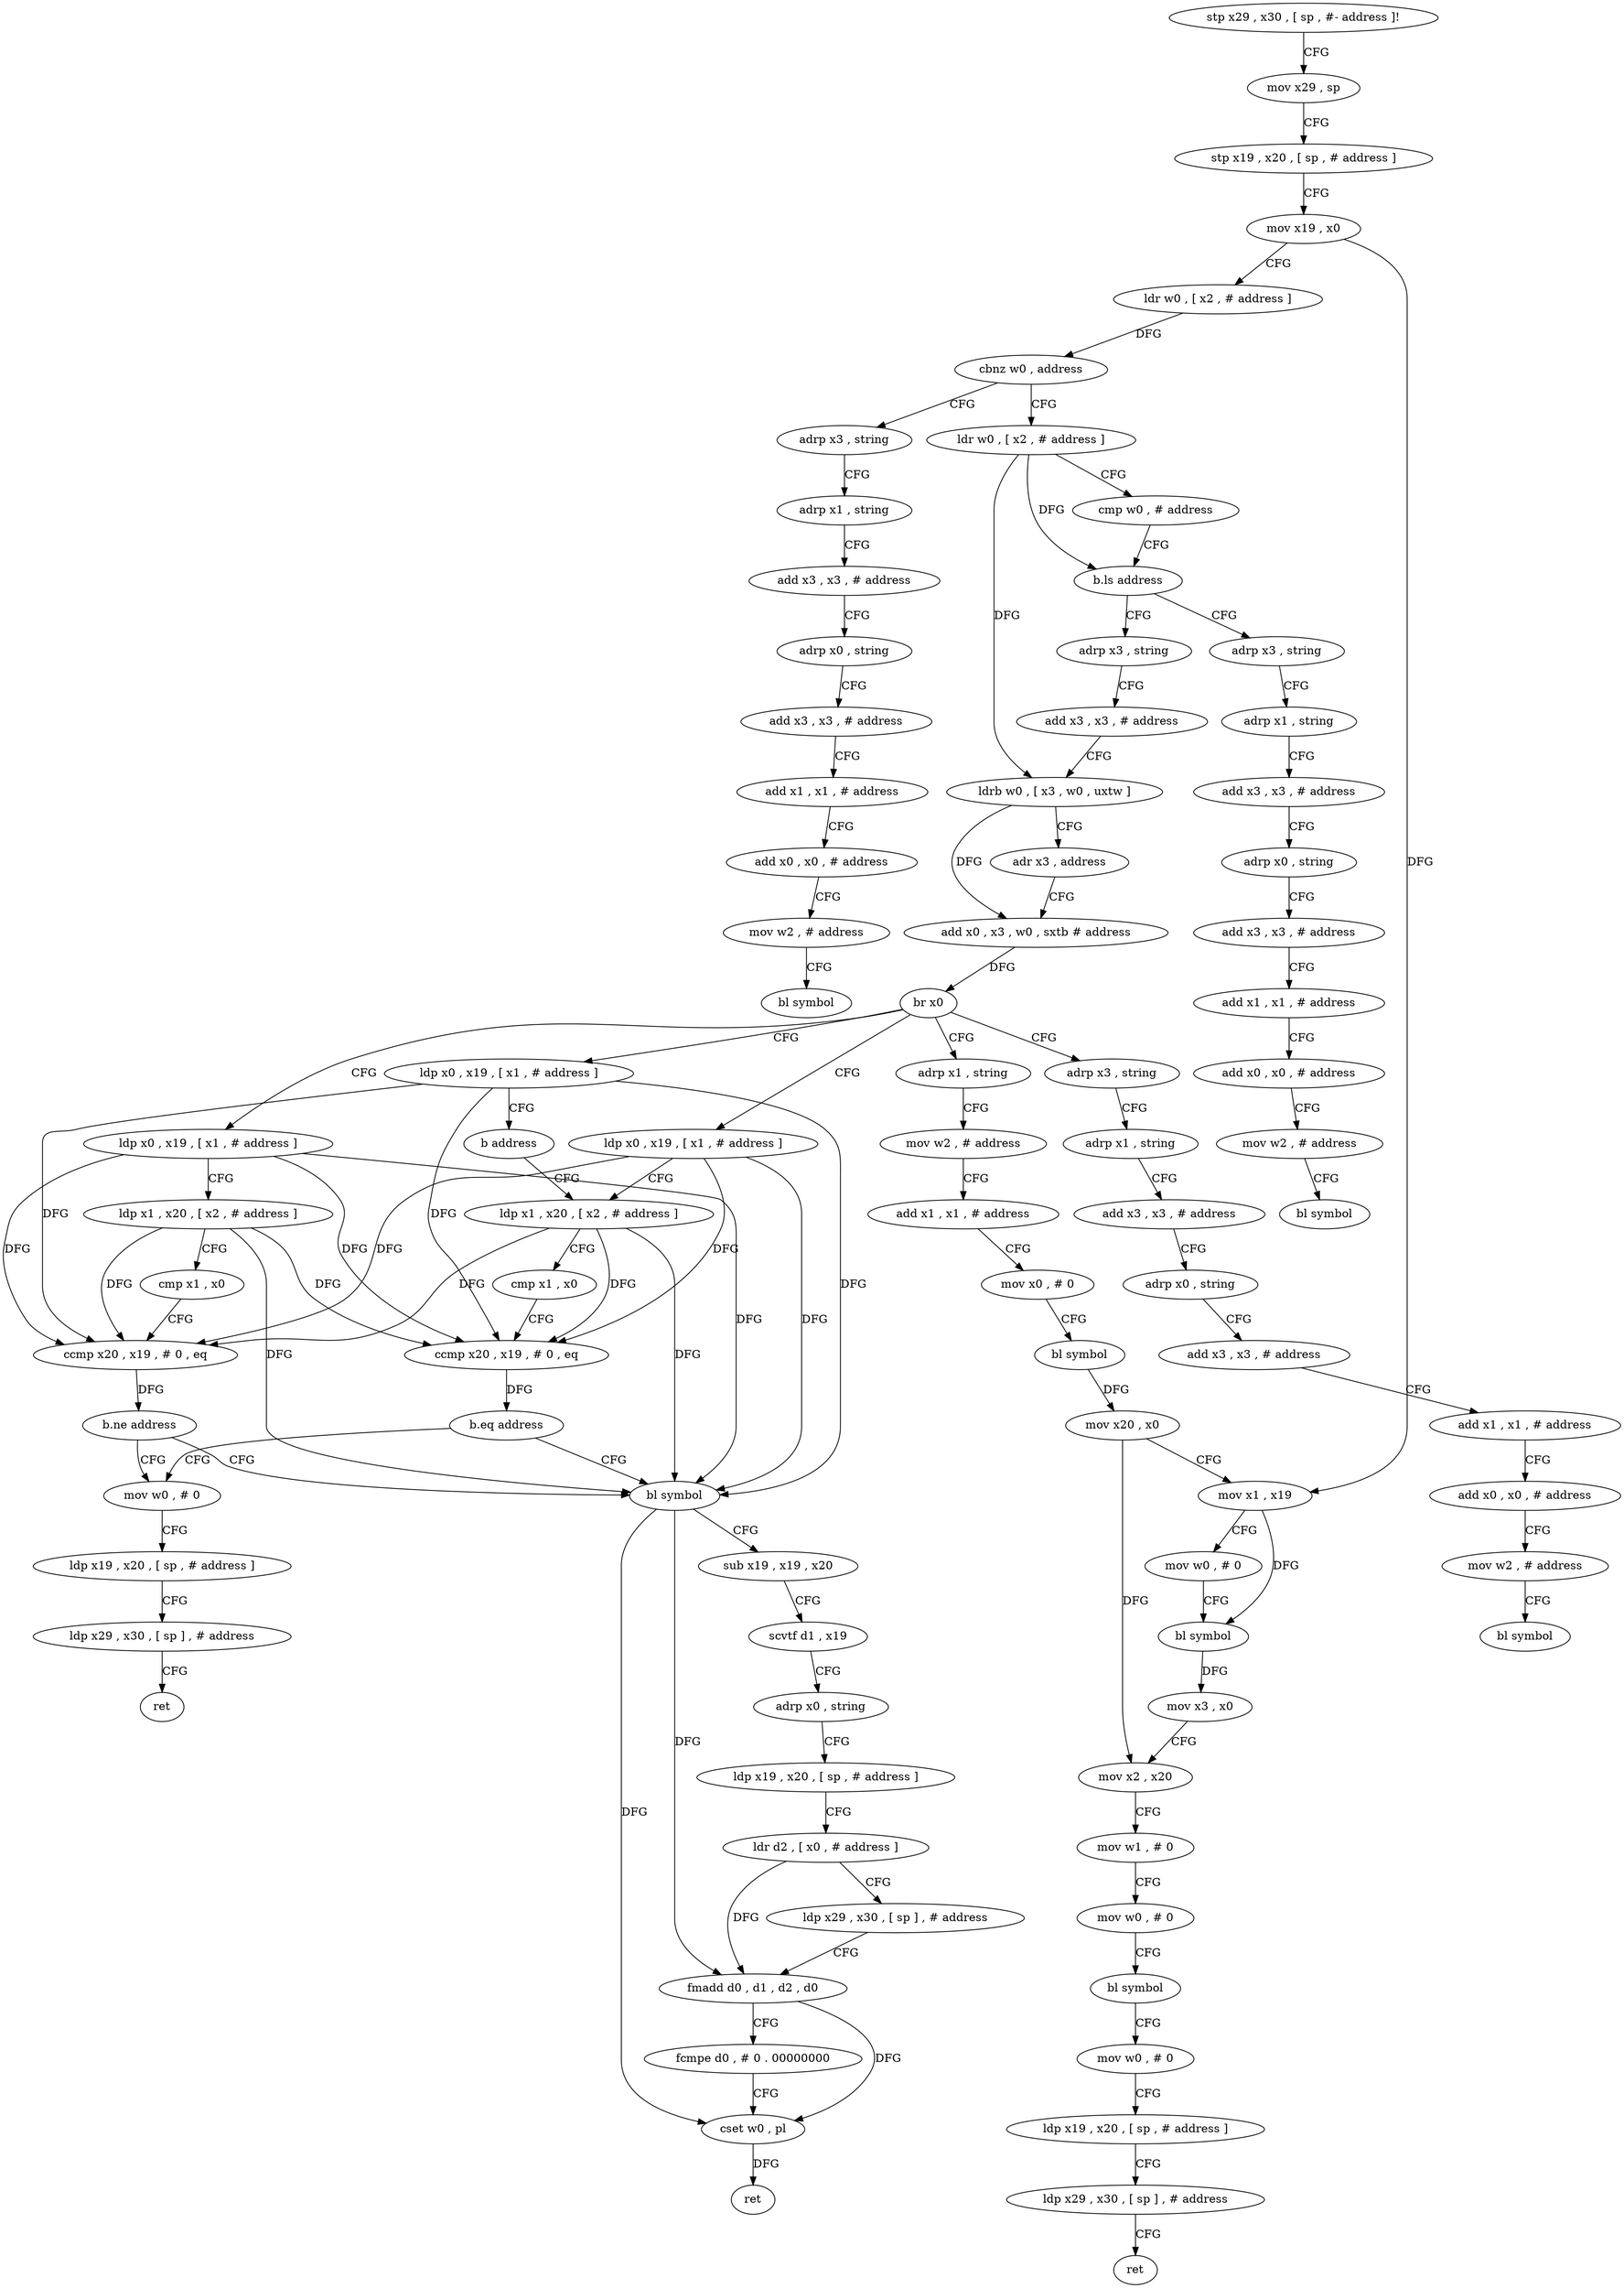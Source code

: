 digraph "func" {
"4218256" [label = "stp x29 , x30 , [ sp , #- address ]!" ]
"4218260" [label = "mov x29 , sp" ]
"4218264" [label = "stp x19 , x20 , [ sp , # address ]" ]
"4218268" [label = "mov x19 , x0" ]
"4218272" [label = "ldr w0 , [ x2 , # address ]" ]
"4218276" [label = "cbnz w0 , address" ]
"4218572" [label = "adrp x3 , string" ]
"4218280" [label = "ldr w0 , [ x2 , # address ]" ]
"4218576" [label = "adrp x1 , string" ]
"4218580" [label = "add x3 , x3 , # address" ]
"4218584" [label = "adrp x0 , string" ]
"4218588" [label = "add x3 , x3 , # address" ]
"4218592" [label = "add x1 , x1 , # address" ]
"4218596" [label = "add x0 , x0 , # address" ]
"4218600" [label = "mov w2 , # address" ]
"4218604" [label = "bl symbol" ]
"4218284" [label = "cmp w0 , # address" ]
"4218288" [label = "b.ls address" ]
"4218328" [label = "adrp x3 , string" ]
"4218292" [label = "adrp x3 , string" ]
"4218332" [label = "add x3 , x3 , # address" ]
"4218336" [label = "ldrb w0 , [ x3 , w0 , uxtw ]" ]
"4218340" [label = "adr x3 , address" ]
"4218344" [label = "add x0 , x3 , w0 , sxtb # address" ]
"4218348" [label = "br x0" ]
"4218352" [label = "ldp x0 , x19 , [ x1 , # address ]" ]
"4218416" [label = "ldp x0 , x19 , [ x1 , # address ]" ]
"4218456" [label = "adrp x1 , string" ]
"4218528" [label = "ldp x0 , x19 , [ x1 , # address ]" ]
"4218536" [label = "adrp x3 , string" ]
"4218296" [label = "adrp x1 , string" ]
"4218300" [label = "add x3 , x3 , # address" ]
"4218304" [label = "adrp x0 , string" ]
"4218308" [label = "add x3 , x3 , # address" ]
"4218312" [label = "add x1 , x1 , # address" ]
"4218316" [label = "add x0 , x0 , # address" ]
"4218320" [label = "mov w2 , # address" ]
"4218324" [label = "bl symbol" ]
"4218356" [label = "ldp x1 , x20 , [ x2 , # address ]" ]
"4218420" [label = "ldp x1 , x20 , [ x2 , # address ]" ]
"4218424" [label = "cmp x1 , x0" ]
"4218428" [label = "ccmp x20 , x19 , # 0 , eq" ]
"4218432" [label = "b.ne address" ]
"4218372" [label = "bl symbol" ]
"4218436" [label = "mov w0 , # 0" ]
"4218460" [label = "mov w2 , # address" ]
"4218464" [label = "add x1 , x1 , # address" ]
"4218468" [label = "mov x0 , # 0" ]
"4218472" [label = "bl symbol" ]
"4218476" [label = "mov x20 , x0" ]
"4218480" [label = "mov x1 , x19" ]
"4218484" [label = "mov w0 , # 0" ]
"4218488" [label = "bl symbol" ]
"4218492" [label = "mov x3 , x0" ]
"4218496" [label = "mov x2 , x20" ]
"4218500" [label = "mov w1 , # 0" ]
"4218504" [label = "mov w0 , # 0" ]
"4218508" [label = "bl symbol" ]
"4218512" [label = "mov w0 , # 0" ]
"4218516" [label = "ldp x19 , x20 , [ sp , # address ]" ]
"4218520" [label = "ldp x29 , x30 , [ sp ] , # address" ]
"4218524" [label = "ret" ]
"4218532" [label = "b address" ]
"4218540" [label = "adrp x1 , string" ]
"4218544" [label = "add x3 , x3 , # address" ]
"4218548" [label = "adrp x0 , string" ]
"4218552" [label = "add x3 , x3 , # address" ]
"4218556" [label = "add x1 , x1 , # address" ]
"4218560" [label = "add x0 , x0 , # address" ]
"4218564" [label = "mov w2 , # address" ]
"4218568" [label = "bl symbol" ]
"4218440" [label = "ldp x19 , x20 , [ sp , # address ]" ]
"4218444" [label = "ldp x29 , x30 , [ sp ] , # address" ]
"4218448" [label = "ret" ]
"4218376" [label = "sub x19 , x19 , x20" ]
"4218380" [label = "scvtf d1 , x19" ]
"4218384" [label = "adrp x0 , string" ]
"4218388" [label = "ldp x19 , x20 , [ sp , # address ]" ]
"4218392" [label = "ldr d2 , [ x0 , # address ]" ]
"4218396" [label = "ldp x29 , x30 , [ sp ] , # address" ]
"4218400" [label = "fmadd d0 , d1 , d2 , d0" ]
"4218404" [label = "fcmpe d0 , # 0 . 00000000" ]
"4218408" [label = "cset w0 , pl" ]
"4218412" [label = "ret" ]
"4218360" [label = "cmp x1 , x0" ]
"4218364" [label = "ccmp x20 , x19 , # 0 , eq" ]
"4218368" [label = "b.eq address" ]
"4218256" -> "4218260" [ label = "CFG" ]
"4218260" -> "4218264" [ label = "CFG" ]
"4218264" -> "4218268" [ label = "CFG" ]
"4218268" -> "4218272" [ label = "CFG" ]
"4218268" -> "4218480" [ label = "DFG" ]
"4218272" -> "4218276" [ label = "DFG" ]
"4218276" -> "4218572" [ label = "CFG" ]
"4218276" -> "4218280" [ label = "CFG" ]
"4218572" -> "4218576" [ label = "CFG" ]
"4218280" -> "4218284" [ label = "CFG" ]
"4218280" -> "4218288" [ label = "DFG" ]
"4218280" -> "4218336" [ label = "DFG" ]
"4218576" -> "4218580" [ label = "CFG" ]
"4218580" -> "4218584" [ label = "CFG" ]
"4218584" -> "4218588" [ label = "CFG" ]
"4218588" -> "4218592" [ label = "CFG" ]
"4218592" -> "4218596" [ label = "CFG" ]
"4218596" -> "4218600" [ label = "CFG" ]
"4218600" -> "4218604" [ label = "CFG" ]
"4218284" -> "4218288" [ label = "CFG" ]
"4218288" -> "4218328" [ label = "CFG" ]
"4218288" -> "4218292" [ label = "CFG" ]
"4218328" -> "4218332" [ label = "CFG" ]
"4218292" -> "4218296" [ label = "CFG" ]
"4218332" -> "4218336" [ label = "CFG" ]
"4218336" -> "4218340" [ label = "CFG" ]
"4218336" -> "4218344" [ label = "DFG" ]
"4218340" -> "4218344" [ label = "CFG" ]
"4218344" -> "4218348" [ label = "DFG" ]
"4218348" -> "4218352" [ label = "CFG" ]
"4218348" -> "4218416" [ label = "CFG" ]
"4218348" -> "4218456" [ label = "CFG" ]
"4218348" -> "4218528" [ label = "CFG" ]
"4218348" -> "4218536" [ label = "CFG" ]
"4218352" -> "4218356" [ label = "CFG" ]
"4218352" -> "4218428" [ label = "DFG" ]
"4218352" -> "4218364" [ label = "DFG" ]
"4218352" -> "4218372" [ label = "DFG" ]
"4218416" -> "4218420" [ label = "CFG" ]
"4218416" -> "4218428" [ label = "DFG" ]
"4218416" -> "4218364" [ label = "DFG" ]
"4218416" -> "4218372" [ label = "DFG" ]
"4218456" -> "4218460" [ label = "CFG" ]
"4218528" -> "4218532" [ label = "CFG" ]
"4218528" -> "4218428" [ label = "DFG" ]
"4218528" -> "4218364" [ label = "DFG" ]
"4218528" -> "4218372" [ label = "DFG" ]
"4218536" -> "4218540" [ label = "CFG" ]
"4218296" -> "4218300" [ label = "CFG" ]
"4218300" -> "4218304" [ label = "CFG" ]
"4218304" -> "4218308" [ label = "CFG" ]
"4218308" -> "4218312" [ label = "CFG" ]
"4218312" -> "4218316" [ label = "CFG" ]
"4218316" -> "4218320" [ label = "CFG" ]
"4218320" -> "4218324" [ label = "CFG" ]
"4218356" -> "4218360" [ label = "CFG" ]
"4218356" -> "4218428" [ label = "DFG" ]
"4218356" -> "4218364" [ label = "DFG" ]
"4218356" -> "4218372" [ label = "DFG" ]
"4218420" -> "4218424" [ label = "CFG" ]
"4218420" -> "4218428" [ label = "DFG" ]
"4218420" -> "4218364" [ label = "DFG" ]
"4218420" -> "4218372" [ label = "DFG" ]
"4218424" -> "4218428" [ label = "CFG" ]
"4218428" -> "4218432" [ label = "DFG" ]
"4218432" -> "4218372" [ label = "CFG" ]
"4218432" -> "4218436" [ label = "CFG" ]
"4218372" -> "4218376" [ label = "CFG" ]
"4218372" -> "4218400" [ label = "DFG" ]
"4218372" -> "4218408" [ label = "DFG" ]
"4218436" -> "4218440" [ label = "CFG" ]
"4218460" -> "4218464" [ label = "CFG" ]
"4218464" -> "4218468" [ label = "CFG" ]
"4218468" -> "4218472" [ label = "CFG" ]
"4218472" -> "4218476" [ label = "DFG" ]
"4218476" -> "4218480" [ label = "CFG" ]
"4218476" -> "4218496" [ label = "DFG" ]
"4218480" -> "4218484" [ label = "CFG" ]
"4218480" -> "4218488" [ label = "DFG" ]
"4218484" -> "4218488" [ label = "CFG" ]
"4218488" -> "4218492" [ label = "DFG" ]
"4218492" -> "4218496" [ label = "CFG" ]
"4218496" -> "4218500" [ label = "CFG" ]
"4218500" -> "4218504" [ label = "CFG" ]
"4218504" -> "4218508" [ label = "CFG" ]
"4218508" -> "4218512" [ label = "CFG" ]
"4218512" -> "4218516" [ label = "CFG" ]
"4218516" -> "4218520" [ label = "CFG" ]
"4218520" -> "4218524" [ label = "CFG" ]
"4218532" -> "4218356" [ label = "CFG" ]
"4218540" -> "4218544" [ label = "CFG" ]
"4218544" -> "4218548" [ label = "CFG" ]
"4218548" -> "4218552" [ label = "CFG" ]
"4218552" -> "4218556" [ label = "CFG" ]
"4218556" -> "4218560" [ label = "CFG" ]
"4218560" -> "4218564" [ label = "CFG" ]
"4218564" -> "4218568" [ label = "CFG" ]
"4218440" -> "4218444" [ label = "CFG" ]
"4218444" -> "4218448" [ label = "CFG" ]
"4218376" -> "4218380" [ label = "CFG" ]
"4218380" -> "4218384" [ label = "CFG" ]
"4218384" -> "4218388" [ label = "CFG" ]
"4218388" -> "4218392" [ label = "CFG" ]
"4218392" -> "4218396" [ label = "CFG" ]
"4218392" -> "4218400" [ label = "DFG" ]
"4218396" -> "4218400" [ label = "CFG" ]
"4218400" -> "4218404" [ label = "CFG" ]
"4218400" -> "4218408" [ label = "DFG" ]
"4218404" -> "4218408" [ label = "CFG" ]
"4218408" -> "4218412" [ label = "DFG" ]
"4218360" -> "4218364" [ label = "CFG" ]
"4218364" -> "4218368" [ label = "DFG" ]
"4218368" -> "4218436" [ label = "CFG" ]
"4218368" -> "4218372" [ label = "CFG" ]
}
